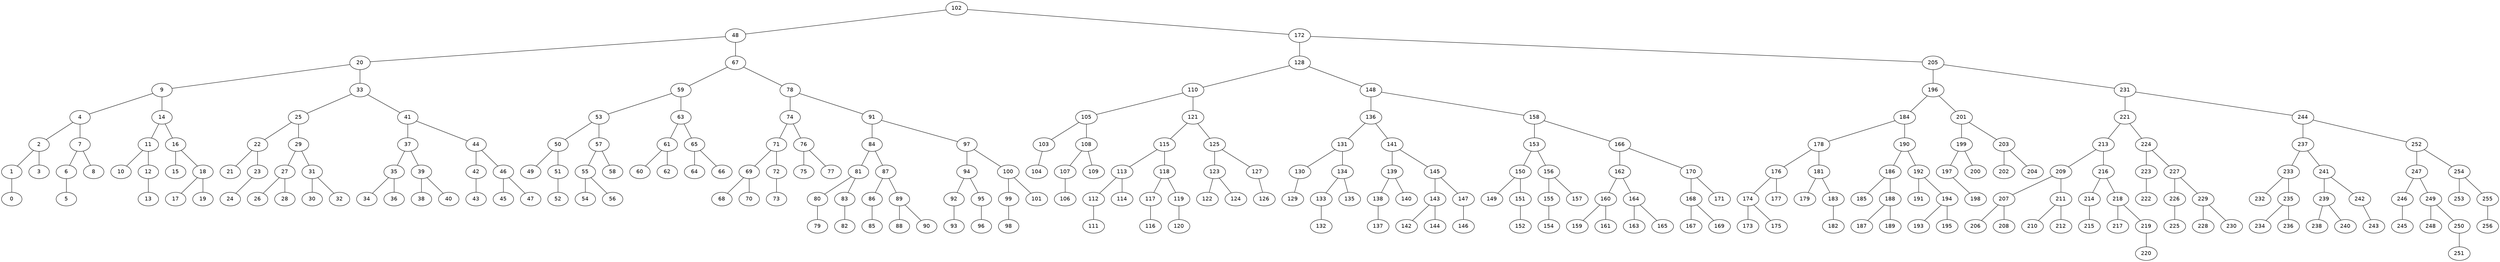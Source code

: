 graph BST {
    node [fontname="Helvetica"];
    102 [label="102"];
    102 -- 48;
    48 [label="48"];
    48 -- 20;
    20 [label="20"];
    20 -- 9;
    9 [label="9"];
    9 -- 4;
    4 [label="4"];
    4 -- 2;
    2 [label="2"];
    2 -- 1;
    1 [label="1"];
    1 -- 0;
    0 [label="0"];
    2 -- 3;
    3 [label="3"];
    4 -- 7;
    7 [label="7"];
    7 -- 6;
    6 [label="6"];
    6 -- 5;
    5 [label="5"];
    7 -- 8;
    8 [label="8"];
    9 -- 14;
    14 [label="14"];
    14 -- 11;
    11 [label="11"];
    11 -- 10;
    10 [label="10"];
    11 -- 12;
    12 [label="12"];
    12 -- 13;
    13 [label="13"];
    14 -- 16;
    16 [label="16"];
    16 -- 15;
    15 [label="15"];
    16 -- 18;
    18 [label="18"];
    18 -- 17;
    17 [label="17"];
    18 -- 19;
    19 [label="19"];
    20 -- 33;
    33 [label="33"];
    33 -- 25;
    25 [label="25"];
    25 -- 22;
    22 [label="22"];
    22 -- 21;
    21 [label="21"];
    22 -- 23;
    23 [label="23"];
    23 -- 24;
    24 [label="24"];
    25 -- 29;
    29 [label="29"];
    29 -- 27;
    27 [label="27"];
    27 -- 26;
    26 [label="26"];
    27 -- 28;
    28 [label="28"];
    29 -- 31;
    31 [label="31"];
    31 -- 30;
    30 [label="30"];
    31 -- 32;
    32 [label="32"];
    33 -- 41;
    41 [label="41"];
    41 -- 37;
    37 [label="37"];
    37 -- 35;
    35 [label="35"];
    35 -- 34;
    34 [label="34"];
    35 -- 36;
    36 [label="36"];
    37 -- 39;
    39 [label="39"];
    39 -- 38;
    38 [label="38"];
    39 -- 40;
    40 [label="40"];
    41 -- 44;
    44 [label="44"];
    44 -- 42;
    42 [label="42"];
    42 -- 43;
    43 [label="43"];
    44 -- 46;
    46 [label="46"];
    46 -- 45;
    45 [label="45"];
    46 -- 47;
    47 [label="47"];
    48 -- 67;
    67 [label="67"];
    67 -- 59;
    59 [label="59"];
    59 -- 53;
    53 [label="53"];
    53 -- 50;
    50 [label="50"];
    50 -- 49;
    49 [label="49"];
    50 -- 51;
    51 [label="51"];
    51 -- 52;
    52 [label="52"];
    53 -- 57;
    57 [label="57"];
    57 -- 55;
    55 [label="55"];
    55 -- 54;
    54 [label="54"];
    55 -- 56;
    56 [label="56"];
    57 -- 58;
    58 [label="58"];
    59 -- 63;
    63 [label="63"];
    63 -- 61;
    61 [label="61"];
    61 -- 60;
    60 [label="60"];
    61 -- 62;
    62 [label="62"];
    63 -- 65;
    65 [label="65"];
    65 -- 64;
    64 [label="64"];
    65 -- 66;
    66 [label="66"];
    67 -- 78;
    78 [label="78"];
    78 -- 74;
    74 [label="74"];
    74 -- 71;
    71 [label="71"];
    71 -- 69;
    69 [label="69"];
    69 -- 68;
    68 [label="68"];
    69 -- 70;
    70 [label="70"];
    71 -- 72;
    72 [label="72"];
    72 -- 73;
    73 [label="73"];
    74 -- 76;
    76 [label="76"];
    76 -- 75;
    75 [label="75"];
    76 -- 77;
    77 [label="77"];
    78 -- 91;
    91 [label="91"];
    91 -- 84;
    84 [label="84"];
    84 -- 81;
    81 [label="81"];
    81 -- 80;
    80 [label="80"];
    80 -- 79;
    79 [label="79"];
    81 -- 83;
    83 [label="83"];
    83 -- 82;
    82 [label="82"];
    84 -- 87;
    87 [label="87"];
    87 -- 86;
    86 [label="86"];
    86 -- 85;
    85 [label="85"];
    87 -- 89;
    89 [label="89"];
    89 -- 88;
    88 [label="88"];
    89 -- 90;
    90 [label="90"];
    91 -- 97;
    97 [label="97"];
    97 -- 94;
    94 [label="94"];
    94 -- 92;
    92 [label="92"];
    92 -- 93;
    93 [label="93"];
    94 -- 95;
    95 [label="95"];
    95 -- 96;
    96 [label="96"];
    97 -- 100;
    100 [label="100"];
    100 -- 99;
    99 [label="99"];
    99 -- 98;
    98 [label="98"];
    100 -- 101;
    101 [label="101"];
    102 -- 172;
    172 [label="172"];
    172 -- 128;
    128 [label="128"];
    128 -- 110;
    110 [label="110"];
    110 -- 105;
    105 [label="105"];
    105 -- 103;
    103 [label="103"];
    103 -- 104;
    104 [label="104"];
    105 -- 108;
    108 [label="108"];
    108 -- 107;
    107 [label="107"];
    107 -- 106;
    106 [label="106"];
    108 -- 109;
    109 [label="109"];
    110 -- 121;
    121 [label="121"];
    121 -- 115;
    115 [label="115"];
    115 -- 113;
    113 [label="113"];
    113 -- 112;
    112 [label="112"];
    112 -- 111;
    111 [label="111"];
    113 -- 114;
    114 [label="114"];
    115 -- 118;
    118 [label="118"];
    118 -- 117;
    117 [label="117"];
    117 -- 116;
    116 [label="116"];
    118 -- 119;
    119 [label="119"];
    119 -- 120;
    120 [label="120"];
    121 -- 125;
    125 [label="125"];
    125 -- 123;
    123 [label="123"];
    123 -- 122;
    122 [label="122"];
    123 -- 124;
    124 [label="124"];
    125 -- 127;
    127 [label="127"];
    127 -- 126;
    126 [label="126"];
    128 -- 148;
    148 [label="148"];
    148 -- 136;
    136 [label="136"];
    136 -- 131;
    131 [label="131"];
    131 -- 130;
    130 [label="130"];
    130 -- 129;
    129 [label="129"];
    131 -- 134;
    134 [label="134"];
    134 -- 133;
    133 [label="133"];
    133 -- 132;
    132 [label="132"];
    134 -- 135;
    135 [label="135"];
    136 -- 141;
    141 [label="141"];
    141 -- 139;
    139 [label="139"];
    139 -- 138;
    138 [label="138"];
    138 -- 137;
    137 [label="137"];
    139 -- 140;
    140 [label="140"];
    141 -- 145;
    145 [label="145"];
    145 -- 143;
    143 [label="143"];
    143 -- 142;
    142 [label="142"];
    143 -- 144;
    144 [label="144"];
    145 -- 147;
    147 [label="147"];
    147 -- 146;
    146 [label="146"];
    148 -- 158;
    158 [label="158"];
    158 -- 153;
    153 [label="153"];
    153 -- 150;
    150 [label="150"];
    150 -- 149;
    149 [label="149"];
    150 -- 151;
    151 [label="151"];
    151 -- 152;
    152 [label="152"];
    153 -- 156;
    156 [label="156"];
    156 -- 155;
    155 [label="155"];
    155 -- 154;
    154 [label="154"];
    156 -- 157;
    157 [label="157"];
    158 -- 166;
    166 [label="166"];
    166 -- 162;
    162 [label="162"];
    162 -- 160;
    160 [label="160"];
    160 -- 159;
    159 [label="159"];
    160 -- 161;
    161 [label="161"];
    162 -- 164;
    164 [label="164"];
    164 -- 163;
    163 [label="163"];
    164 -- 165;
    165 [label="165"];
    166 -- 170;
    170 [label="170"];
    170 -- 168;
    168 [label="168"];
    168 -- 167;
    167 [label="167"];
    168 -- 169;
    169 [label="169"];
    170 -- 171;
    171 [label="171"];
    172 -- 205;
    205 [label="205"];
    205 -- 196;
    196 [label="196"];
    196 -- 184;
    184 [label="184"];
    184 -- 178;
    178 [label="178"];
    178 -- 176;
    176 [label="176"];
    176 -- 174;
    174 [label="174"];
    174 -- 173;
    173 [label="173"];
    174 -- 175;
    175 [label="175"];
    176 -- 177;
    177 [label="177"];
    178 -- 181;
    181 [label="181"];
    181 -- 179;
    179 [label="179"];
    181 -- 183;
    183 [label="183"];
    183 -- 182;
    182 [label="182"];
    184 -- 190;
    190 [label="190"];
    190 -- 186;
    186 [label="186"];
    186 -- 185;
    185 [label="185"];
    186 -- 188;
    188 [label="188"];
    188 -- 187;
    187 [label="187"];
    188 -- 189;
    189 [label="189"];
    190 -- 192;
    192 [label="192"];
    192 -- 191;
    191 [label="191"];
    192 -- 194;
    194 [label="194"];
    194 -- 193;
    193 [label="193"];
    194 -- 195;
    195 [label="195"];
    196 -- 201;
    201 [label="201"];
    201 -- 199;
    199 [label="199"];
    199 -- 197;
    197 [label="197"];
    197 -- 198;
    198 [label="198"];
    199 -- 200;
    200 [label="200"];
    201 -- 203;
    203 [label="203"];
    203 -- 202;
    202 [label="202"];
    203 -- 204;
    204 [label="204"];
    205 -- 231;
    231 [label="231"];
    231 -- 221;
    221 [label="221"];
    221 -- 213;
    213 [label="213"];
    213 -- 209;
    209 [label="209"];
    209 -- 207;
    207 [label="207"];
    207 -- 206;
    206 [label="206"];
    207 -- 208;
    208 [label="208"];
    209 -- 211;
    211 [label="211"];
    211 -- 210;
    210 [label="210"];
    211 -- 212;
    212 [label="212"];
    213 -- 216;
    216 [label="216"];
    216 -- 214;
    214 [label="214"];
    214 -- 215;
    215 [label="215"];
    216 -- 218;
    218 [label="218"];
    218 -- 217;
    217 [label="217"];
    218 -- 219;
    219 [label="219"];
    219 -- 220;
    220 [label="220"];
    221 -- 224;
    224 [label="224"];
    224 -- 223;
    223 [label="223"];
    223 -- 222;
    222 [label="222"];
    224 -- 227;
    227 [label="227"];
    227 -- 226;
    226 [label="226"];
    226 -- 225;
    225 [label="225"];
    227 -- 229;
    229 [label="229"];
    229 -- 228;
    228 [label="228"];
    229 -- 230;
    230 [label="230"];
    231 -- 244;
    244 [label="244"];
    244 -- 237;
    237 [label="237"];
    237 -- 233;
    233 [label="233"];
    233 -- 232;
    232 [label="232"];
    233 -- 235;
    235 [label="235"];
    235 -- 234;
    234 [label="234"];
    235 -- 236;
    236 [label="236"];
    237 -- 241;
    241 [label="241"];
    241 -- 239;
    239 [label="239"];
    239 -- 238;
    238 [label="238"];
    239 -- 240;
    240 [label="240"];
    241 -- 242;
    242 [label="242"];
    242 -- 243;
    243 [label="243"];
    244 -- 252;
    252 [label="252"];
    252 -- 247;
    247 [label="247"];
    247 -- 246;
    246 [label="246"];
    246 -- 245;
    245 [label="245"];
    247 -- 249;
    249 [label="249"];
    249 -- 248;
    248 [label="248"];
    249 -- 250;
    250 [label="250"];
    250 -- 251;
    251 [label="251"];
    252 -- 254;
    254 [label="254"];
    254 -- 253;
    253 [label="253"];
    254 -- 255;
    255 [label="255"];
    255 -- 256;
    256 [label="256"];
}
